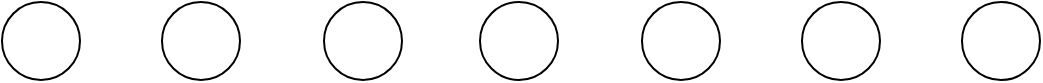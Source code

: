 <mxfile version="17.4.4" type="github">
  <diagram id="wZBX_qP1Bf_u1HNPw5r9" name="Page-1">
    <mxGraphModel dx="1038" dy="575" grid="1" gridSize="10" guides="1" tooltips="1" connect="1" arrows="1" fold="1" page="1" pageScale="1" pageWidth="827" pageHeight="1169" math="0" shadow="0">
      <root>
        <mxCell id="0" />
        <mxCell id="1" parent="0" />
        <mxCell id="a6XNYdV735CAFfSAR4Dt-1" value="" style="ellipse;whiteSpace=wrap;html=1;aspect=fixed;" vertex="1" parent="1">
          <mxGeometry x="40" y="160" width="39" height="39" as="geometry" />
        </mxCell>
        <mxCell id="a6XNYdV735CAFfSAR4Dt-3" value="" style="ellipse;whiteSpace=wrap;html=1;aspect=fixed;" vertex="1" parent="1">
          <mxGeometry x="120" y="160" width="39" height="39" as="geometry" />
        </mxCell>
        <mxCell id="a6XNYdV735CAFfSAR4Dt-4" value="" style="ellipse;whiteSpace=wrap;html=1;aspect=fixed;" vertex="1" parent="1">
          <mxGeometry x="201" y="160" width="39" height="39" as="geometry" />
        </mxCell>
        <mxCell id="a6XNYdV735CAFfSAR4Dt-7" value="" style="ellipse;whiteSpace=wrap;html=1;aspect=fixed;" vertex="1" parent="1">
          <mxGeometry x="279" y="160" width="39" height="39" as="geometry" />
        </mxCell>
        <mxCell id="a6XNYdV735CAFfSAR4Dt-8" value="" style="ellipse;whiteSpace=wrap;html=1;aspect=fixed;" vertex="1" parent="1">
          <mxGeometry x="360" y="160" width="39" height="39" as="geometry" />
        </mxCell>
        <mxCell id="a6XNYdV735CAFfSAR4Dt-9" value="" style="ellipse;whiteSpace=wrap;html=1;aspect=fixed;" vertex="1" parent="1">
          <mxGeometry x="440" y="160" width="39" height="39" as="geometry" />
        </mxCell>
        <mxCell id="a6XNYdV735CAFfSAR4Dt-11" value="" style="ellipse;whiteSpace=wrap;html=1;aspect=fixed;" vertex="1" parent="1">
          <mxGeometry x="520" y="160" width="39" height="39" as="geometry" />
        </mxCell>
      </root>
    </mxGraphModel>
  </diagram>
</mxfile>
